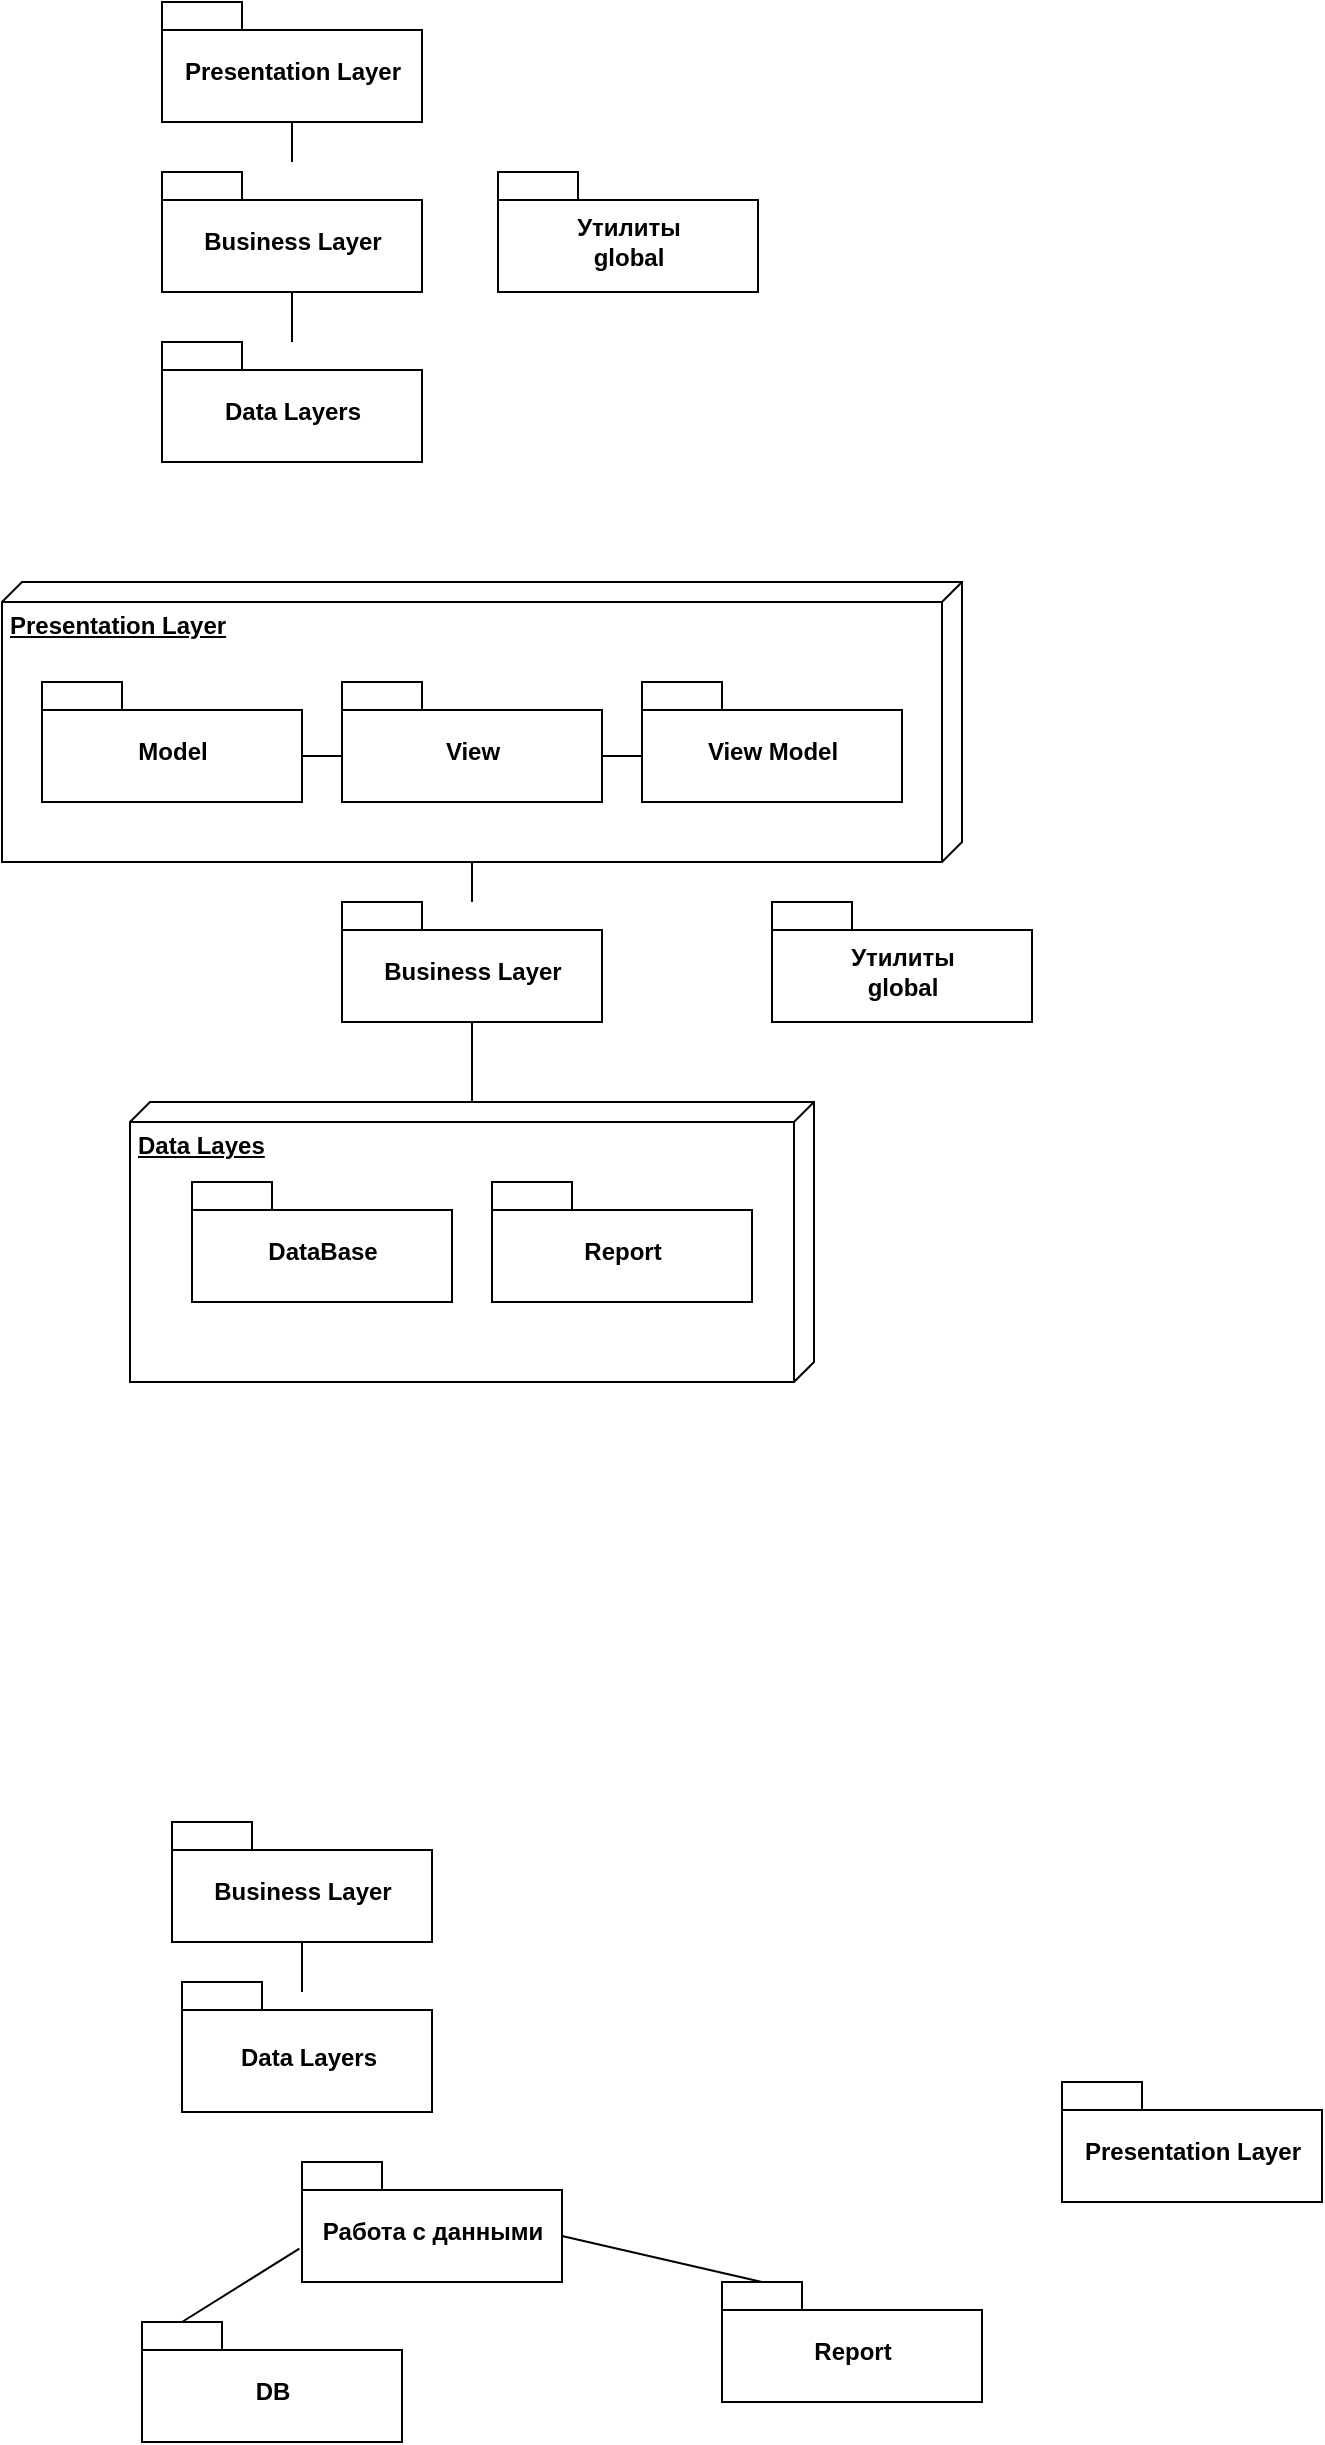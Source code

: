 <mxfile version="12.1.3" type="github" pages="1">
  <diagram id="RI96Rg6PpU725s9Ob1J-" name="Page-1">
    <mxGraphModel dx="1205" dy="571" grid="1" gridSize="10" guides="1" tooltips="1" connect="1" arrows="1" fold="1" page="1" pageScale="1" pageWidth="827" pageHeight="1169" math="0" shadow="0">
      <root>
        <mxCell id="0"/>
        <mxCell id="1" parent="0"/>
        <mxCell id="xrTXIa3ZHO3Dpgy-eKHI-5" value="Presentation Layer" style="shape=folder;fontStyle=1;spacingTop=10;tabWidth=40;tabHeight=14;tabPosition=left;html=1;" parent="1" vertex="1">
          <mxGeometry x="180" y="60" width="130" height="60" as="geometry"/>
        </mxCell>
        <mxCell id="xrTXIa3ZHO3Dpgy-eKHI-6" value="Business Layer" style="shape=folder;fontStyle=1;spacingTop=10;tabWidth=40;tabHeight=14;tabPosition=left;html=1;" parent="1" vertex="1">
          <mxGeometry x="180" y="145" width="130" height="60" as="geometry"/>
        </mxCell>
        <mxCell id="xrTXIa3ZHO3Dpgy-eKHI-7" value="Data Layers" style="shape=folder;fontStyle=1;spacingTop=10;tabWidth=40;tabHeight=14;tabPosition=left;html=1;" parent="1" vertex="1">
          <mxGeometry x="180" y="230" width="130" height="60" as="geometry"/>
        </mxCell>
        <mxCell id="xrTXIa3ZHO3Dpgy-eKHI-8" value="Утилиты&lt;br&gt;global" style="shape=folder;fontStyle=1;spacingTop=10;tabWidth=40;tabHeight=14;tabPosition=left;html=1;" parent="1" vertex="1">
          <mxGeometry x="348" y="145" width="130" height="60" as="geometry"/>
        </mxCell>
        <mxCell id="xrTXIa3ZHO3Dpgy-eKHI-11" value="" style="endArrow=none;html=1;entryX=0.5;entryY=1;entryDx=0;entryDy=0;entryPerimeter=0;" parent="1" target="xrTXIa3ZHO3Dpgy-eKHI-5" edge="1">
          <mxGeometry width="50" height="50" relative="1" as="geometry">
            <mxPoint x="245" y="140" as="sourcePoint"/>
            <mxPoint x="170" y="130" as="targetPoint"/>
          </mxGeometry>
        </mxCell>
        <mxCell id="xrTXIa3ZHO3Dpgy-eKHI-12" value="" style="endArrow=none;html=1;entryX=0.5;entryY=1;entryDx=0;entryDy=0;entryPerimeter=0;" parent="1" target="xrTXIa3ZHO3Dpgy-eKHI-6" edge="1">
          <mxGeometry width="50" height="50" relative="1" as="geometry">
            <mxPoint x="245" y="230" as="sourcePoint"/>
            <mxPoint x="270" y="210" as="targetPoint"/>
          </mxGeometry>
        </mxCell>
        <mxCell id="FgcrbxEd5ckNjh3qgRBj-4" value="Работа с данными" style="shape=folder;fontStyle=1;spacingTop=10;tabWidth=40;tabHeight=14;tabPosition=left;html=1;" parent="1" vertex="1">
          <mxGeometry x="250" y="1140" width="130" height="60" as="geometry"/>
        </mxCell>
        <mxCell id="FgcrbxEd5ckNjh3qgRBj-5" value="DB" style="shape=folder;fontStyle=1;spacingTop=10;tabWidth=40;tabHeight=14;tabPosition=left;html=1;" parent="1" vertex="1">
          <mxGeometry x="170" y="1220" width="130" height="60" as="geometry"/>
        </mxCell>
        <mxCell id="FgcrbxEd5ckNjh3qgRBj-6" value="Report" style="shape=folder;fontStyle=1;spacingTop=10;tabWidth=40;tabHeight=14;tabPosition=left;html=1;" parent="1" vertex="1">
          <mxGeometry x="460" y="1200" width="130" height="60" as="geometry"/>
        </mxCell>
        <mxCell id="FgcrbxEd5ckNjh3qgRBj-7" value="" style="endArrow=none;html=1;entryX=-0.01;entryY=0.722;entryDx=0;entryDy=0;entryPerimeter=0;exitX=0;exitY=0;exitDx=20;exitDy=0;exitPerimeter=0;" parent="1" source="FgcrbxEd5ckNjh3qgRBj-5" target="FgcrbxEd5ckNjh3qgRBj-4" edge="1">
          <mxGeometry width="50" height="50" relative="1" as="geometry">
            <mxPoint x="180" y="1220" as="sourcePoint"/>
            <mxPoint x="230" y="1170" as="targetPoint"/>
          </mxGeometry>
        </mxCell>
        <mxCell id="FgcrbxEd5ckNjh3qgRBj-8" value="" style="endArrow=none;html=1;entryX=0;entryY=0;entryDx=130;entryDy=37;entryPerimeter=0;exitX=0;exitY=0;exitDx=20;exitDy=0;exitPerimeter=0;" parent="1" source="FgcrbxEd5ckNjh3qgRBj-6" target="FgcrbxEd5ckNjh3qgRBj-4" edge="1">
          <mxGeometry width="50" height="50" relative="1" as="geometry">
            <mxPoint x="390" y="970" as="sourcePoint"/>
            <mxPoint x="440" y="920" as="targetPoint"/>
          </mxGeometry>
        </mxCell>
        <mxCell id="48cdVioVM8NMx5Gs25en-1" value="Presentation Layer" style="shape=folder;fontStyle=1;spacingTop=10;tabWidth=40;tabHeight=14;tabPosition=left;html=1;" vertex="1" parent="1">
          <mxGeometry x="630" y="1100" width="130" height="60" as="geometry"/>
        </mxCell>
        <mxCell id="48cdVioVM8NMx5Gs25en-2" value="Business Layer" style="shape=folder;fontStyle=1;spacingTop=10;tabWidth=40;tabHeight=14;tabPosition=left;html=1;" vertex="1" parent="1">
          <mxGeometry x="185" y="970" width="130" height="60" as="geometry"/>
        </mxCell>
        <mxCell id="48cdVioVM8NMx5Gs25en-3" value="Data Layers" style="shape=folder;fontStyle=1;spacingTop=10;tabWidth=40;tabHeight=14;tabPosition=left;html=1;" vertex="1" parent="1">
          <mxGeometry x="190" y="1050" width="125" height="65" as="geometry"/>
        </mxCell>
        <mxCell id="48cdVioVM8NMx5Gs25en-6" value="" style="endArrow=none;html=1;entryX=0.5;entryY=1;entryDx=0;entryDy=0;entryPerimeter=0;" edge="1" parent="1" target="48cdVioVM8NMx5Gs25en-2">
          <mxGeometry width="50" height="50" relative="1" as="geometry">
            <mxPoint x="250" y="1055" as="sourcePoint"/>
            <mxPoint x="275" y="1035" as="targetPoint"/>
          </mxGeometry>
        </mxCell>
        <mxCell id="48cdVioVM8NMx5Gs25en-12" value="&lt;span style=&quot;font-weight: 700 ; text-align: center&quot;&gt;Presentation Layer&lt;/span&gt;" style="verticalAlign=top;align=left;spacingTop=8;spacingLeft=2;spacingRight=12;shape=cube;size=10;direction=south;fontStyle=4;html=1;" vertex="1" parent="1">
          <mxGeometry x="100" y="350" width="480" height="140" as="geometry"/>
        </mxCell>
        <mxCell id="48cdVioVM8NMx5Gs25en-13" value="Model" style="shape=folder;fontStyle=1;spacingTop=10;tabWidth=40;tabHeight=14;tabPosition=left;html=1;" vertex="1" parent="1">
          <mxGeometry x="120" y="400" width="130" height="60" as="geometry"/>
        </mxCell>
        <mxCell id="48cdVioVM8NMx5Gs25en-14" value="View" style="shape=folder;fontStyle=1;spacingTop=10;tabWidth=40;tabHeight=14;tabPosition=left;html=1;" vertex="1" parent="1">
          <mxGeometry x="270" y="400" width="130" height="60" as="geometry"/>
        </mxCell>
        <mxCell id="48cdVioVM8NMx5Gs25en-15" value="View Model" style="shape=folder;fontStyle=1;spacingTop=10;tabWidth=40;tabHeight=14;tabPosition=left;html=1;" vertex="1" parent="1">
          <mxGeometry x="420" y="400" width="130" height="60" as="geometry"/>
        </mxCell>
        <mxCell id="48cdVioVM8NMx5Gs25en-17" value="&lt;span style=&quot;font-weight: 700 ; text-align: center&quot;&gt;Data Layes&lt;/span&gt;" style="verticalAlign=top;align=left;spacingTop=8;spacingLeft=2;spacingRight=12;shape=cube;size=10;direction=south;fontStyle=4;html=1;" vertex="1" parent="1">
          <mxGeometry x="164" y="610" width="342" height="140" as="geometry"/>
        </mxCell>
        <mxCell id="48cdVioVM8NMx5Gs25en-18" value="DataBase" style="shape=folder;fontStyle=1;spacingTop=10;tabWidth=40;tabHeight=14;tabPosition=left;html=1;" vertex="1" parent="1">
          <mxGeometry x="195" y="650" width="130" height="60" as="geometry"/>
        </mxCell>
        <mxCell id="48cdVioVM8NMx5Gs25en-19" value="Report" style="shape=folder;fontStyle=1;spacingTop=10;tabWidth=40;tabHeight=14;tabPosition=left;html=1;" vertex="1" parent="1">
          <mxGeometry x="345" y="650" width="130" height="60" as="geometry"/>
        </mxCell>
        <mxCell id="48cdVioVM8NMx5Gs25en-20" value="Business Layer" style="shape=folder;fontStyle=1;spacingTop=10;tabWidth=40;tabHeight=14;tabPosition=left;html=1;" vertex="1" parent="1">
          <mxGeometry x="270" y="510" width="130" height="60" as="geometry"/>
        </mxCell>
        <mxCell id="48cdVioVM8NMx5Gs25en-21" value="Утилиты&lt;br&gt;global" style="shape=folder;fontStyle=1;spacingTop=10;tabWidth=40;tabHeight=14;tabPosition=left;html=1;" vertex="1" parent="1">
          <mxGeometry x="485" y="510" width="130" height="60" as="geometry"/>
        </mxCell>
        <mxCell id="48cdVioVM8NMx5Gs25en-22" value="" style="endArrow=none;html=1;entryX=0;entryY=0;entryDx=140;entryDy=245;entryPerimeter=0;" edge="1" parent="1" target="48cdVioVM8NMx5Gs25en-12">
          <mxGeometry width="50" height="50" relative="1" as="geometry">
            <mxPoint x="335" y="510" as="sourcePoint"/>
            <mxPoint x="340" y="500" as="targetPoint"/>
          </mxGeometry>
        </mxCell>
        <mxCell id="48cdVioVM8NMx5Gs25en-23" value="" style="endArrow=none;html=1;entryX=0.5;entryY=1;entryDx=0;entryDy=0;entryPerimeter=0;" edge="1" parent="1" source="48cdVioVM8NMx5Gs25en-17" target="48cdVioVM8NMx5Gs25en-20">
          <mxGeometry width="50" height="50" relative="1" as="geometry">
            <mxPoint x="345" y="520" as="sourcePoint"/>
            <mxPoint x="345" y="500" as="targetPoint"/>
          </mxGeometry>
        </mxCell>
        <mxCell id="48cdVioVM8NMx5Gs25en-25" value="" style="endArrow=none;html=1;entryX=0;entryY=0;entryDx=0;entryDy=37;entryPerimeter=0;exitX=0;exitY=0;exitDx=130;exitDy=37;exitPerimeter=0;" edge="1" parent="1" source="48cdVioVM8NMx5Gs25en-13" target="48cdVioVM8NMx5Gs25en-14">
          <mxGeometry width="50" height="50" relative="1" as="geometry">
            <mxPoint x="345" y="520" as="sourcePoint"/>
            <mxPoint x="345" y="500" as="targetPoint"/>
          </mxGeometry>
        </mxCell>
        <mxCell id="48cdVioVM8NMx5Gs25en-26" value="" style="endArrow=none;html=1;entryX=0;entryY=0;entryDx=0;entryDy=37;entryPerimeter=0;exitX=0;exitY=0;exitDx=130;exitDy=37;exitPerimeter=0;" edge="1" parent="1" source="48cdVioVM8NMx5Gs25en-14" target="48cdVioVM8NMx5Gs25en-15">
          <mxGeometry width="50" height="50" relative="1" as="geometry">
            <mxPoint x="260" y="447" as="sourcePoint"/>
            <mxPoint x="280" y="447" as="targetPoint"/>
          </mxGeometry>
        </mxCell>
      </root>
    </mxGraphModel>
  </diagram>
</mxfile>
